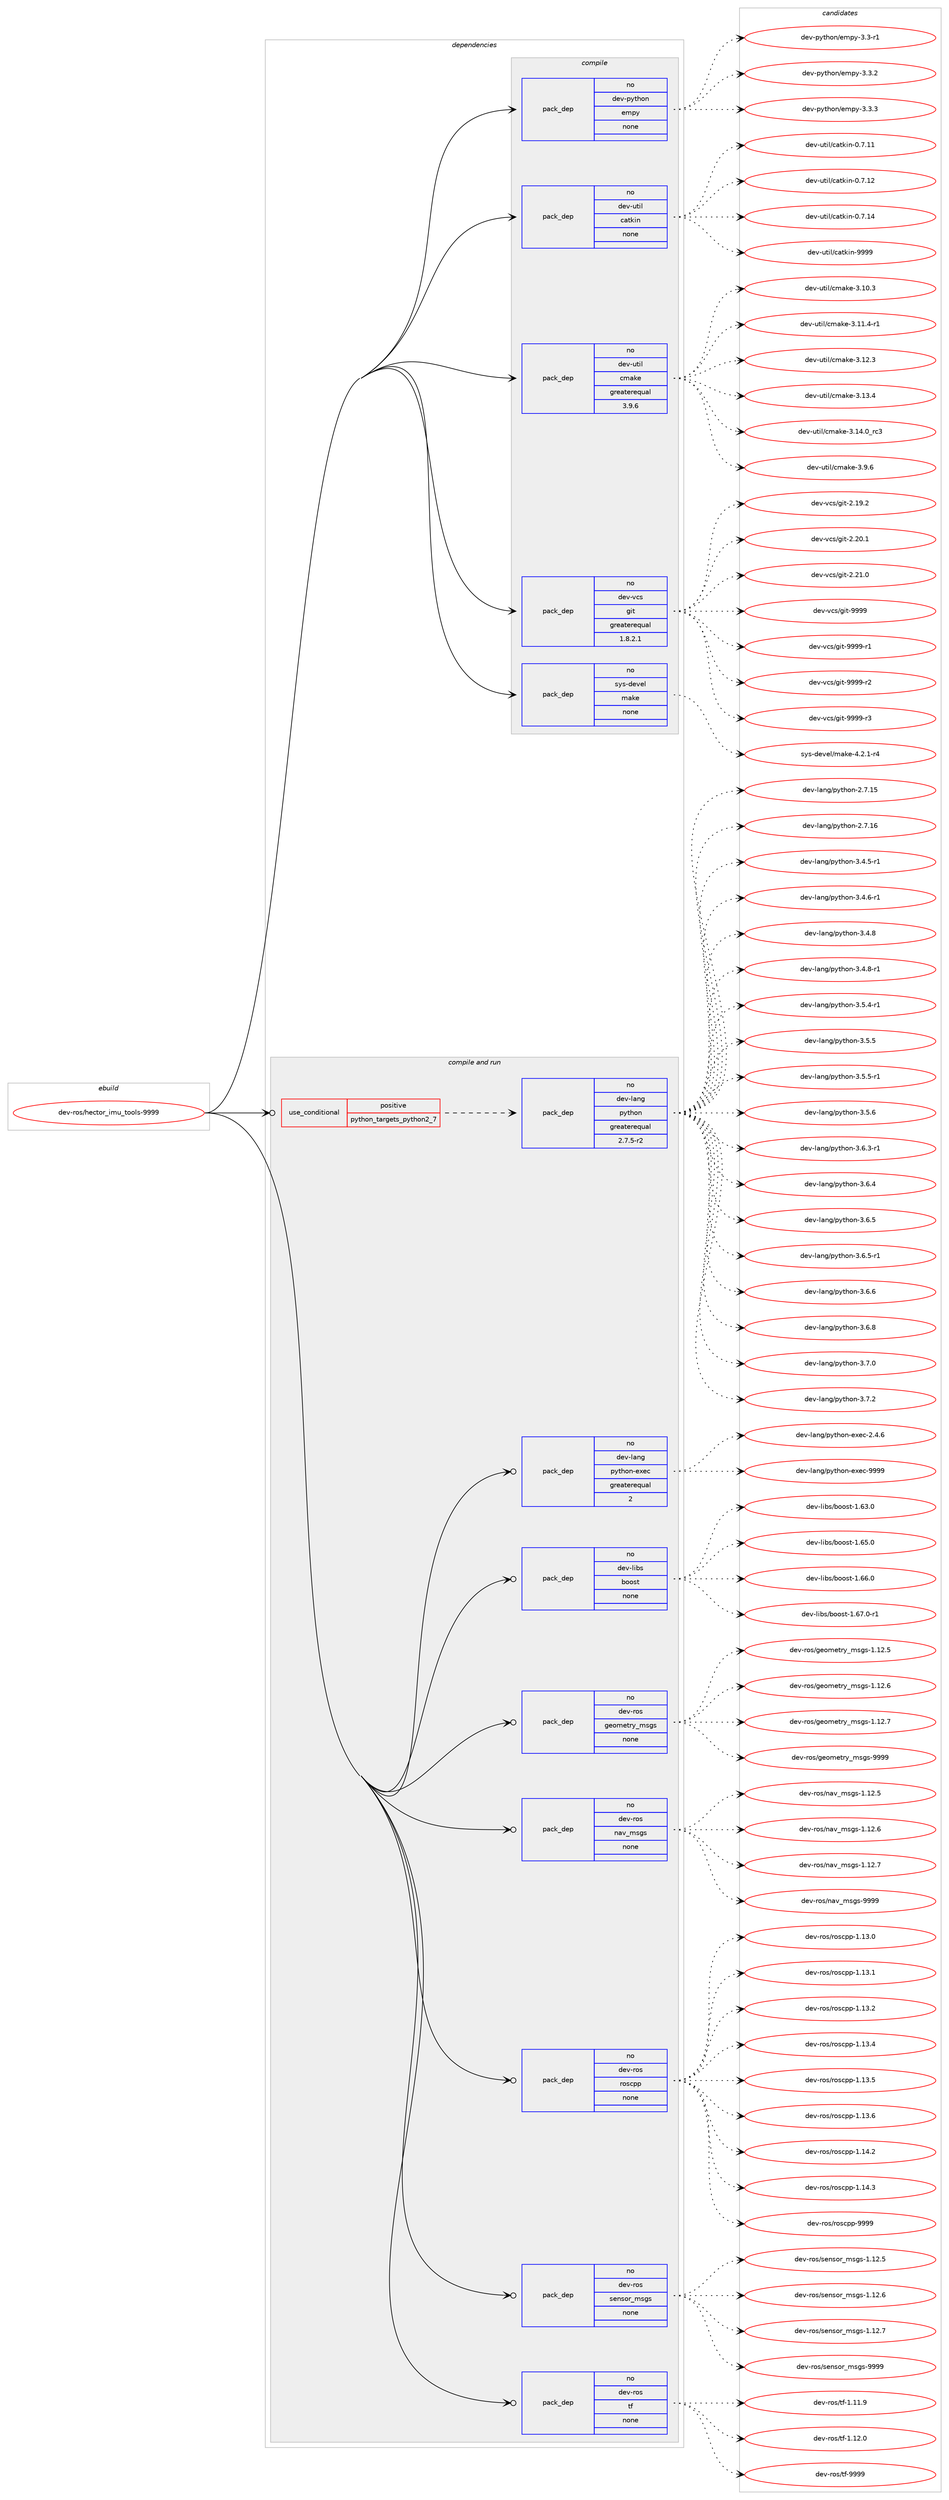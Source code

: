 digraph prolog {

# *************
# Graph options
# *************

newrank=true;
concentrate=true;
compound=true;
graph [rankdir=LR,fontname=Helvetica,fontsize=10,ranksep=1.5];#, ranksep=2.5, nodesep=0.2];
edge  [arrowhead=vee];
node  [fontname=Helvetica,fontsize=10];

# **********
# The ebuild
# **********

subgraph cluster_leftcol {
color=gray;
rank=same;
label=<<i>ebuild</i>>;
id [label="dev-ros/hector_imu_tools-9999", color=red, width=4, href="../dev-ros/hector_imu_tools-9999.svg"];
}

# ****************
# The dependencies
# ****************

subgraph cluster_midcol {
color=gray;
label=<<i>dependencies</i>>;
subgraph cluster_compile {
fillcolor="#eeeeee";
style=filled;
label=<<i>compile</i>>;
subgraph pack1044971 {
dependency1456993 [label=<<TABLE BORDER="0" CELLBORDER="1" CELLSPACING="0" CELLPADDING="4" WIDTH="220"><TR><TD ROWSPAN="6" CELLPADDING="30">pack_dep</TD></TR><TR><TD WIDTH="110">no</TD></TR><TR><TD>dev-python</TD></TR><TR><TD>empy</TD></TR><TR><TD>none</TD></TR><TR><TD></TD></TR></TABLE>>, shape=none, color=blue];
}
id:e -> dependency1456993:w [weight=20,style="solid",arrowhead="vee"];
subgraph pack1044972 {
dependency1456994 [label=<<TABLE BORDER="0" CELLBORDER="1" CELLSPACING="0" CELLPADDING="4" WIDTH="220"><TR><TD ROWSPAN="6" CELLPADDING="30">pack_dep</TD></TR><TR><TD WIDTH="110">no</TD></TR><TR><TD>dev-util</TD></TR><TR><TD>catkin</TD></TR><TR><TD>none</TD></TR><TR><TD></TD></TR></TABLE>>, shape=none, color=blue];
}
id:e -> dependency1456994:w [weight=20,style="solid",arrowhead="vee"];
subgraph pack1044973 {
dependency1456995 [label=<<TABLE BORDER="0" CELLBORDER="1" CELLSPACING="0" CELLPADDING="4" WIDTH="220"><TR><TD ROWSPAN="6" CELLPADDING="30">pack_dep</TD></TR><TR><TD WIDTH="110">no</TD></TR><TR><TD>dev-util</TD></TR><TR><TD>cmake</TD></TR><TR><TD>greaterequal</TD></TR><TR><TD>3.9.6</TD></TR></TABLE>>, shape=none, color=blue];
}
id:e -> dependency1456995:w [weight=20,style="solid",arrowhead="vee"];
subgraph pack1044974 {
dependency1456996 [label=<<TABLE BORDER="0" CELLBORDER="1" CELLSPACING="0" CELLPADDING="4" WIDTH="220"><TR><TD ROWSPAN="6" CELLPADDING="30">pack_dep</TD></TR><TR><TD WIDTH="110">no</TD></TR><TR><TD>dev-vcs</TD></TR><TR><TD>git</TD></TR><TR><TD>greaterequal</TD></TR><TR><TD>1.8.2.1</TD></TR></TABLE>>, shape=none, color=blue];
}
id:e -> dependency1456996:w [weight=20,style="solid",arrowhead="vee"];
subgraph pack1044975 {
dependency1456997 [label=<<TABLE BORDER="0" CELLBORDER="1" CELLSPACING="0" CELLPADDING="4" WIDTH="220"><TR><TD ROWSPAN="6" CELLPADDING="30">pack_dep</TD></TR><TR><TD WIDTH="110">no</TD></TR><TR><TD>sys-devel</TD></TR><TR><TD>make</TD></TR><TR><TD>none</TD></TR><TR><TD></TD></TR></TABLE>>, shape=none, color=blue];
}
id:e -> dependency1456997:w [weight=20,style="solid",arrowhead="vee"];
}
subgraph cluster_compileandrun {
fillcolor="#eeeeee";
style=filled;
label=<<i>compile and run</i>>;
subgraph cond388632 {
dependency1456998 [label=<<TABLE BORDER="0" CELLBORDER="1" CELLSPACING="0" CELLPADDING="4"><TR><TD ROWSPAN="3" CELLPADDING="10">use_conditional</TD></TR><TR><TD>positive</TD></TR><TR><TD>python_targets_python2_7</TD></TR></TABLE>>, shape=none, color=red];
subgraph pack1044976 {
dependency1456999 [label=<<TABLE BORDER="0" CELLBORDER="1" CELLSPACING="0" CELLPADDING="4" WIDTH="220"><TR><TD ROWSPAN="6" CELLPADDING="30">pack_dep</TD></TR><TR><TD WIDTH="110">no</TD></TR><TR><TD>dev-lang</TD></TR><TR><TD>python</TD></TR><TR><TD>greaterequal</TD></TR><TR><TD>2.7.5-r2</TD></TR></TABLE>>, shape=none, color=blue];
}
dependency1456998:e -> dependency1456999:w [weight=20,style="dashed",arrowhead="vee"];
}
id:e -> dependency1456998:w [weight=20,style="solid",arrowhead="odotvee"];
subgraph pack1044977 {
dependency1457000 [label=<<TABLE BORDER="0" CELLBORDER="1" CELLSPACING="0" CELLPADDING="4" WIDTH="220"><TR><TD ROWSPAN="6" CELLPADDING="30">pack_dep</TD></TR><TR><TD WIDTH="110">no</TD></TR><TR><TD>dev-lang</TD></TR><TR><TD>python-exec</TD></TR><TR><TD>greaterequal</TD></TR><TR><TD>2</TD></TR></TABLE>>, shape=none, color=blue];
}
id:e -> dependency1457000:w [weight=20,style="solid",arrowhead="odotvee"];
subgraph pack1044978 {
dependency1457001 [label=<<TABLE BORDER="0" CELLBORDER="1" CELLSPACING="0" CELLPADDING="4" WIDTH="220"><TR><TD ROWSPAN="6" CELLPADDING="30">pack_dep</TD></TR><TR><TD WIDTH="110">no</TD></TR><TR><TD>dev-libs</TD></TR><TR><TD>boost</TD></TR><TR><TD>none</TD></TR><TR><TD></TD></TR></TABLE>>, shape=none, color=blue];
}
id:e -> dependency1457001:w [weight=20,style="solid",arrowhead="odotvee"];
subgraph pack1044979 {
dependency1457002 [label=<<TABLE BORDER="0" CELLBORDER="1" CELLSPACING="0" CELLPADDING="4" WIDTH="220"><TR><TD ROWSPAN="6" CELLPADDING="30">pack_dep</TD></TR><TR><TD WIDTH="110">no</TD></TR><TR><TD>dev-ros</TD></TR><TR><TD>geometry_msgs</TD></TR><TR><TD>none</TD></TR><TR><TD></TD></TR></TABLE>>, shape=none, color=blue];
}
id:e -> dependency1457002:w [weight=20,style="solid",arrowhead="odotvee"];
subgraph pack1044980 {
dependency1457003 [label=<<TABLE BORDER="0" CELLBORDER="1" CELLSPACING="0" CELLPADDING="4" WIDTH="220"><TR><TD ROWSPAN="6" CELLPADDING="30">pack_dep</TD></TR><TR><TD WIDTH="110">no</TD></TR><TR><TD>dev-ros</TD></TR><TR><TD>nav_msgs</TD></TR><TR><TD>none</TD></TR><TR><TD></TD></TR></TABLE>>, shape=none, color=blue];
}
id:e -> dependency1457003:w [weight=20,style="solid",arrowhead="odotvee"];
subgraph pack1044981 {
dependency1457004 [label=<<TABLE BORDER="0" CELLBORDER="1" CELLSPACING="0" CELLPADDING="4" WIDTH="220"><TR><TD ROWSPAN="6" CELLPADDING="30">pack_dep</TD></TR><TR><TD WIDTH="110">no</TD></TR><TR><TD>dev-ros</TD></TR><TR><TD>roscpp</TD></TR><TR><TD>none</TD></TR><TR><TD></TD></TR></TABLE>>, shape=none, color=blue];
}
id:e -> dependency1457004:w [weight=20,style="solid",arrowhead="odotvee"];
subgraph pack1044982 {
dependency1457005 [label=<<TABLE BORDER="0" CELLBORDER="1" CELLSPACING="0" CELLPADDING="4" WIDTH="220"><TR><TD ROWSPAN="6" CELLPADDING="30">pack_dep</TD></TR><TR><TD WIDTH="110">no</TD></TR><TR><TD>dev-ros</TD></TR><TR><TD>sensor_msgs</TD></TR><TR><TD>none</TD></TR><TR><TD></TD></TR></TABLE>>, shape=none, color=blue];
}
id:e -> dependency1457005:w [weight=20,style="solid",arrowhead="odotvee"];
subgraph pack1044983 {
dependency1457006 [label=<<TABLE BORDER="0" CELLBORDER="1" CELLSPACING="0" CELLPADDING="4" WIDTH="220"><TR><TD ROWSPAN="6" CELLPADDING="30">pack_dep</TD></TR><TR><TD WIDTH="110">no</TD></TR><TR><TD>dev-ros</TD></TR><TR><TD>tf</TD></TR><TR><TD>none</TD></TR><TR><TD></TD></TR></TABLE>>, shape=none, color=blue];
}
id:e -> dependency1457006:w [weight=20,style="solid",arrowhead="odotvee"];
}
subgraph cluster_run {
fillcolor="#eeeeee";
style=filled;
label=<<i>run</i>>;
}
}

# **************
# The candidates
# **************

subgraph cluster_choices {
rank=same;
color=gray;
label=<<i>candidates</i>>;

subgraph choice1044971 {
color=black;
nodesep=1;
choice1001011184511212111610411111047101109112121455146514511449 [label="dev-python/empy-3.3-r1", color=red, width=4,href="../dev-python/empy-3.3-r1.svg"];
choice1001011184511212111610411111047101109112121455146514650 [label="dev-python/empy-3.3.2", color=red, width=4,href="../dev-python/empy-3.3.2.svg"];
choice1001011184511212111610411111047101109112121455146514651 [label="dev-python/empy-3.3.3", color=red, width=4,href="../dev-python/empy-3.3.3.svg"];
dependency1456993:e -> choice1001011184511212111610411111047101109112121455146514511449:w [style=dotted,weight="100"];
dependency1456993:e -> choice1001011184511212111610411111047101109112121455146514650:w [style=dotted,weight="100"];
dependency1456993:e -> choice1001011184511212111610411111047101109112121455146514651:w [style=dotted,weight="100"];
}
subgraph choice1044972 {
color=black;
nodesep=1;
choice1001011184511711610510847999711610710511045484655464949 [label="dev-util/catkin-0.7.11", color=red, width=4,href="../dev-util/catkin-0.7.11.svg"];
choice1001011184511711610510847999711610710511045484655464950 [label="dev-util/catkin-0.7.12", color=red, width=4,href="../dev-util/catkin-0.7.12.svg"];
choice1001011184511711610510847999711610710511045484655464952 [label="dev-util/catkin-0.7.14", color=red, width=4,href="../dev-util/catkin-0.7.14.svg"];
choice100101118451171161051084799971161071051104557575757 [label="dev-util/catkin-9999", color=red, width=4,href="../dev-util/catkin-9999.svg"];
dependency1456994:e -> choice1001011184511711610510847999711610710511045484655464949:w [style=dotted,weight="100"];
dependency1456994:e -> choice1001011184511711610510847999711610710511045484655464950:w [style=dotted,weight="100"];
dependency1456994:e -> choice1001011184511711610510847999711610710511045484655464952:w [style=dotted,weight="100"];
dependency1456994:e -> choice100101118451171161051084799971161071051104557575757:w [style=dotted,weight="100"];
}
subgraph choice1044973 {
color=black;
nodesep=1;
choice1001011184511711610510847991099710710145514649484651 [label="dev-util/cmake-3.10.3", color=red, width=4,href="../dev-util/cmake-3.10.3.svg"];
choice10010111845117116105108479910997107101455146494946524511449 [label="dev-util/cmake-3.11.4-r1", color=red, width=4,href="../dev-util/cmake-3.11.4-r1.svg"];
choice1001011184511711610510847991099710710145514649504651 [label="dev-util/cmake-3.12.3", color=red, width=4,href="../dev-util/cmake-3.12.3.svg"];
choice1001011184511711610510847991099710710145514649514652 [label="dev-util/cmake-3.13.4", color=red, width=4,href="../dev-util/cmake-3.13.4.svg"];
choice1001011184511711610510847991099710710145514649524648951149951 [label="dev-util/cmake-3.14.0_rc3", color=red, width=4,href="../dev-util/cmake-3.14.0_rc3.svg"];
choice10010111845117116105108479910997107101455146574654 [label="dev-util/cmake-3.9.6", color=red, width=4,href="../dev-util/cmake-3.9.6.svg"];
dependency1456995:e -> choice1001011184511711610510847991099710710145514649484651:w [style=dotted,weight="100"];
dependency1456995:e -> choice10010111845117116105108479910997107101455146494946524511449:w [style=dotted,weight="100"];
dependency1456995:e -> choice1001011184511711610510847991099710710145514649504651:w [style=dotted,weight="100"];
dependency1456995:e -> choice1001011184511711610510847991099710710145514649514652:w [style=dotted,weight="100"];
dependency1456995:e -> choice1001011184511711610510847991099710710145514649524648951149951:w [style=dotted,weight="100"];
dependency1456995:e -> choice10010111845117116105108479910997107101455146574654:w [style=dotted,weight="100"];
}
subgraph choice1044974 {
color=black;
nodesep=1;
choice10010111845118991154710310511645504649574650 [label="dev-vcs/git-2.19.2", color=red, width=4,href="../dev-vcs/git-2.19.2.svg"];
choice10010111845118991154710310511645504650484649 [label="dev-vcs/git-2.20.1", color=red, width=4,href="../dev-vcs/git-2.20.1.svg"];
choice10010111845118991154710310511645504650494648 [label="dev-vcs/git-2.21.0", color=red, width=4,href="../dev-vcs/git-2.21.0.svg"];
choice1001011184511899115471031051164557575757 [label="dev-vcs/git-9999", color=red, width=4,href="../dev-vcs/git-9999.svg"];
choice10010111845118991154710310511645575757574511449 [label="dev-vcs/git-9999-r1", color=red, width=4,href="../dev-vcs/git-9999-r1.svg"];
choice10010111845118991154710310511645575757574511450 [label="dev-vcs/git-9999-r2", color=red, width=4,href="../dev-vcs/git-9999-r2.svg"];
choice10010111845118991154710310511645575757574511451 [label="dev-vcs/git-9999-r3", color=red, width=4,href="../dev-vcs/git-9999-r3.svg"];
dependency1456996:e -> choice10010111845118991154710310511645504649574650:w [style=dotted,weight="100"];
dependency1456996:e -> choice10010111845118991154710310511645504650484649:w [style=dotted,weight="100"];
dependency1456996:e -> choice10010111845118991154710310511645504650494648:w [style=dotted,weight="100"];
dependency1456996:e -> choice1001011184511899115471031051164557575757:w [style=dotted,weight="100"];
dependency1456996:e -> choice10010111845118991154710310511645575757574511449:w [style=dotted,weight="100"];
dependency1456996:e -> choice10010111845118991154710310511645575757574511450:w [style=dotted,weight="100"];
dependency1456996:e -> choice10010111845118991154710310511645575757574511451:w [style=dotted,weight="100"];
}
subgraph choice1044975 {
color=black;
nodesep=1;
choice1151211154510010111810110847109971071014552465046494511452 [label="sys-devel/make-4.2.1-r4", color=red, width=4,href="../sys-devel/make-4.2.1-r4.svg"];
dependency1456997:e -> choice1151211154510010111810110847109971071014552465046494511452:w [style=dotted,weight="100"];
}
subgraph choice1044976 {
color=black;
nodesep=1;
choice10010111845108971101034711212111610411111045504655464953 [label="dev-lang/python-2.7.15", color=red, width=4,href="../dev-lang/python-2.7.15.svg"];
choice10010111845108971101034711212111610411111045504655464954 [label="dev-lang/python-2.7.16", color=red, width=4,href="../dev-lang/python-2.7.16.svg"];
choice1001011184510897110103471121211161041111104551465246534511449 [label="dev-lang/python-3.4.5-r1", color=red, width=4,href="../dev-lang/python-3.4.5-r1.svg"];
choice1001011184510897110103471121211161041111104551465246544511449 [label="dev-lang/python-3.4.6-r1", color=red, width=4,href="../dev-lang/python-3.4.6-r1.svg"];
choice100101118451089711010347112121116104111110455146524656 [label="dev-lang/python-3.4.8", color=red, width=4,href="../dev-lang/python-3.4.8.svg"];
choice1001011184510897110103471121211161041111104551465246564511449 [label="dev-lang/python-3.4.8-r1", color=red, width=4,href="../dev-lang/python-3.4.8-r1.svg"];
choice1001011184510897110103471121211161041111104551465346524511449 [label="dev-lang/python-3.5.4-r1", color=red, width=4,href="../dev-lang/python-3.5.4-r1.svg"];
choice100101118451089711010347112121116104111110455146534653 [label="dev-lang/python-3.5.5", color=red, width=4,href="../dev-lang/python-3.5.5.svg"];
choice1001011184510897110103471121211161041111104551465346534511449 [label="dev-lang/python-3.5.5-r1", color=red, width=4,href="../dev-lang/python-3.5.5-r1.svg"];
choice100101118451089711010347112121116104111110455146534654 [label="dev-lang/python-3.5.6", color=red, width=4,href="../dev-lang/python-3.5.6.svg"];
choice1001011184510897110103471121211161041111104551465446514511449 [label="dev-lang/python-3.6.3-r1", color=red, width=4,href="../dev-lang/python-3.6.3-r1.svg"];
choice100101118451089711010347112121116104111110455146544652 [label="dev-lang/python-3.6.4", color=red, width=4,href="../dev-lang/python-3.6.4.svg"];
choice100101118451089711010347112121116104111110455146544653 [label="dev-lang/python-3.6.5", color=red, width=4,href="../dev-lang/python-3.6.5.svg"];
choice1001011184510897110103471121211161041111104551465446534511449 [label="dev-lang/python-3.6.5-r1", color=red, width=4,href="../dev-lang/python-3.6.5-r1.svg"];
choice100101118451089711010347112121116104111110455146544654 [label="dev-lang/python-3.6.6", color=red, width=4,href="../dev-lang/python-3.6.6.svg"];
choice100101118451089711010347112121116104111110455146544656 [label="dev-lang/python-3.6.8", color=red, width=4,href="../dev-lang/python-3.6.8.svg"];
choice100101118451089711010347112121116104111110455146554648 [label="dev-lang/python-3.7.0", color=red, width=4,href="../dev-lang/python-3.7.0.svg"];
choice100101118451089711010347112121116104111110455146554650 [label="dev-lang/python-3.7.2", color=red, width=4,href="../dev-lang/python-3.7.2.svg"];
dependency1456999:e -> choice10010111845108971101034711212111610411111045504655464953:w [style=dotted,weight="100"];
dependency1456999:e -> choice10010111845108971101034711212111610411111045504655464954:w [style=dotted,weight="100"];
dependency1456999:e -> choice1001011184510897110103471121211161041111104551465246534511449:w [style=dotted,weight="100"];
dependency1456999:e -> choice1001011184510897110103471121211161041111104551465246544511449:w [style=dotted,weight="100"];
dependency1456999:e -> choice100101118451089711010347112121116104111110455146524656:w [style=dotted,weight="100"];
dependency1456999:e -> choice1001011184510897110103471121211161041111104551465246564511449:w [style=dotted,weight="100"];
dependency1456999:e -> choice1001011184510897110103471121211161041111104551465346524511449:w [style=dotted,weight="100"];
dependency1456999:e -> choice100101118451089711010347112121116104111110455146534653:w [style=dotted,weight="100"];
dependency1456999:e -> choice1001011184510897110103471121211161041111104551465346534511449:w [style=dotted,weight="100"];
dependency1456999:e -> choice100101118451089711010347112121116104111110455146534654:w [style=dotted,weight="100"];
dependency1456999:e -> choice1001011184510897110103471121211161041111104551465446514511449:w [style=dotted,weight="100"];
dependency1456999:e -> choice100101118451089711010347112121116104111110455146544652:w [style=dotted,weight="100"];
dependency1456999:e -> choice100101118451089711010347112121116104111110455146544653:w [style=dotted,weight="100"];
dependency1456999:e -> choice1001011184510897110103471121211161041111104551465446534511449:w [style=dotted,weight="100"];
dependency1456999:e -> choice100101118451089711010347112121116104111110455146544654:w [style=dotted,weight="100"];
dependency1456999:e -> choice100101118451089711010347112121116104111110455146544656:w [style=dotted,weight="100"];
dependency1456999:e -> choice100101118451089711010347112121116104111110455146554648:w [style=dotted,weight="100"];
dependency1456999:e -> choice100101118451089711010347112121116104111110455146554650:w [style=dotted,weight="100"];
}
subgraph choice1044977 {
color=black;
nodesep=1;
choice1001011184510897110103471121211161041111104510112010199455046524654 [label="dev-lang/python-exec-2.4.6", color=red, width=4,href="../dev-lang/python-exec-2.4.6.svg"];
choice10010111845108971101034711212111610411111045101120101994557575757 [label="dev-lang/python-exec-9999", color=red, width=4,href="../dev-lang/python-exec-9999.svg"];
dependency1457000:e -> choice1001011184510897110103471121211161041111104510112010199455046524654:w [style=dotted,weight="100"];
dependency1457000:e -> choice10010111845108971101034711212111610411111045101120101994557575757:w [style=dotted,weight="100"];
}
subgraph choice1044978 {
color=black;
nodesep=1;
choice1001011184510810598115479811111111511645494654514648 [label="dev-libs/boost-1.63.0", color=red, width=4,href="../dev-libs/boost-1.63.0.svg"];
choice1001011184510810598115479811111111511645494654534648 [label="dev-libs/boost-1.65.0", color=red, width=4,href="../dev-libs/boost-1.65.0.svg"];
choice1001011184510810598115479811111111511645494654544648 [label="dev-libs/boost-1.66.0", color=red, width=4,href="../dev-libs/boost-1.66.0.svg"];
choice10010111845108105981154798111111115116454946545546484511449 [label="dev-libs/boost-1.67.0-r1", color=red, width=4,href="../dev-libs/boost-1.67.0-r1.svg"];
dependency1457001:e -> choice1001011184510810598115479811111111511645494654514648:w [style=dotted,weight="100"];
dependency1457001:e -> choice1001011184510810598115479811111111511645494654534648:w [style=dotted,weight="100"];
dependency1457001:e -> choice1001011184510810598115479811111111511645494654544648:w [style=dotted,weight="100"];
dependency1457001:e -> choice10010111845108105981154798111111115116454946545546484511449:w [style=dotted,weight="100"];
}
subgraph choice1044979 {
color=black;
nodesep=1;
choice10010111845114111115471031011111091011161141219510911510311545494649504653 [label="dev-ros/geometry_msgs-1.12.5", color=red, width=4,href="../dev-ros/geometry_msgs-1.12.5.svg"];
choice10010111845114111115471031011111091011161141219510911510311545494649504654 [label="dev-ros/geometry_msgs-1.12.6", color=red, width=4,href="../dev-ros/geometry_msgs-1.12.6.svg"];
choice10010111845114111115471031011111091011161141219510911510311545494649504655 [label="dev-ros/geometry_msgs-1.12.7", color=red, width=4,href="../dev-ros/geometry_msgs-1.12.7.svg"];
choice1001011184511411111547103101111109101116114121951091151031154557575757 [label="dev-ros/geometry_msgs-9999", color=red, width=4,href="../dev-ros/geometry_msgs-9999.svg"];
dependency1457002:e -> choice10010111845114111115471031011111091011161141219510911510311545494649504653:w [style=dotted,weight="100"];
dependency1457002:e -> choice10010111845114111115471031011111091011161141219510911510311545494649504654:w [style=dotted,weight="100"];
dependency1457002:e -> choice10010111845114111115471031011111091011161141219510911510311545494649504655:w [style=dotted,weight="100"];
dependency1457002:e -> choice1001011184511411111547103101111109101116114121951091151031154557575757:w [style=dotted,weight="100"];
}
subgraph choice1044980 {
color=black;
nodesep=1;
choice1001011184511411111547110971189510911510311545494649504653 [label="dev-ros/nav_msgs-1.12.5", color=red, width=4,href="../dev-ros/nav_msgs-1.12.5.svg"];
choice1001011184511411111547110971189510911510311545494649504654 [label="dev-ros/nav_msgs-1.12.6", color=red, width=4,href="../dev-ros/nav_msgs-1.12.6.svg"];
choice1001011184511411111547110971189510911510311545494649504655 [label="dev-ros/nav_msgs-1.12.7", color=red, width=4,href="../dev-ros/nav_msgs-1.12.7.svg"];
choice100101118451141111154711097118951091151031154557575757 [label="dev-ros/nav_msgs-9999", color=red, width=4,href="../dev-ros/nav_msgs-9999.svg"];
dependency1457003:e -> choice1001011184511411111547110971189510911510311545494649504653:w [style=dotted,weight="100"];
dependency1457003:e -> choice1001011184511411111547110971189510911510311545494649504654:w [style=dotted,weight="100"];
dependency1457003:e -> choice1001011184511411111547110971189510911510311545494649504655:w [style=dotted,weight="100"];
dependency1457003:e -> choice100101118451141111154711097118951091151031154557575757:w [style=dotted,weight="100"];
}
subgraph choice1044981 {
color=black;
nodesep=1;
choice10010111845114111115471141111159911211245494649514648 [label="dev-ros/roscpp-1.13.0", color=red, width=4,href="../dev-ros/roscpp-1.13.0.svg"];
choice10010111845114111115471141111159911211245494649514649 [label="dev-ros/roscpp-1.13.1", color=red, width=4,href="../dev-ros/roscpp-1.13.1.svg"];
choice10010111845114111115471141111159911211245494649514650 [label="dev-ros/roscpp-1.13.2", color=red, width=4,href="../dev-ros/roscpp-1.13.2.svg"];
choice10010111845114111115471141111159911211245494649514652 [label="dev-ros/roscpp-1.13.4", color=red, width=4,href="../dev-ros/roscpp-1.13.4.svg"];
choice10010111845114111115471141111159911211245494649514653 [label="dev-ros/roscpp-1.13.5", color=red, width=4,href="../dev-ros/roscpp-1.13.5.svg"];
choice10010111845114111115471141111159911211245494649514654 [label="dev-ros/roscpp-1.13.6", color=red, width=4,href="../dev-ros/roscpp-1.13.6.svg"];
choice10010111845114111115471141111159911211245494649524650 [label="dev-ros/roscpp-1.14.2", color=red, width=4,href="../dev-ros/roscpp-1.14.2.svg"];
choice10010111845114111115471141111159911211245494649524651 [label="dev-ros/roscpp-1.14.3", color=red, width=4,href="../dev-ros/roscpp-1.14.3.svg"];
choice1001011184511411111547114111115991121124557575757 [label="dev-ros/roscpp-9999", color=red, width=4,href="../dev-ros/roscpp-9999.svg"];
dependency1457004:e -> choice10010111845114111115471141111159911211245494649514648:w [style=dotted,weight="100"];
dependency1457004:e -> choice10010111845114111115471141111159911211245494649514649:w [style=dotted,weight="100"];
dependency1457004:e -> choice10010111845114111115471141111159911211245494649514650:w [style=dotted,weight="100"];
dependency1457004:e -> choice10010111845114111115471141111159911211245494649514652:w [style=dotted,weight="100"];
dependency1457004:e -> choice10010111845114111115471141111159911211245494649514653:w [style=dotted,weight="100"];
dependency1457004:e -> choice10010111845114111115471141111159911211245494649514654:w [style=dotted,weight="100"];
dependency1457004:e -> choice10010111845114111115471141111159911211245494649524650:w [style=dotted,weight="100"];
dependency1457004:e -> choice10010111845114111115471141111159911211245494649524651:w [style=dotted,weight="100"];
dependency1457004:e -> choice1001011184511411111547114111115991121124557575757:w [style=dotted,weight="100"];
}
subgraph choice1044982 {
color=black;
nodesep=1;
choice10010111845114111115471151011101151111149510911510311545494649504653 [label="dev-ros/sensor_msgs-1.12.5", color=red, width=4,href="../dev-ros/sensor_msgs-1.12.5.svg"];
choice10010111845114111115471151011101151111149510911510311545494649504654 [label="dev-ros/sensor_msgs-1.12.6", color=red, width=4,href="../dev-ros/sensor_msgs-1.12.6.svg"];
choice10010111845114111115471151011101151111149510911510311545494649504655 [label="dev-ros/sensor_msgs-1.12.7", color=red, width=4,href="../dev-ros/sensor_msgs-1.12.7.svg"];
choice1001011184511411111547115101110115111114951091151031154557575757 [label="dev-ros/sensor_msgs-9999", color=red, width=4,href="../dev-ros/sensor_msgs-9999.svg"];
dependency1457005:e -> choice10010111845114111115471151011101151111149510911510311545494649504653:w [style=dotted,weight="100"];
dependency1457005:e -> choice10010111845114111115471151011101151111149510911510311545494649504654:w [style=dotted,weight="100"];
dependency1457005:e -> choice10010111845114111115471151011101151111149510911510311545494649504655:w [style=dotted,weight="100"];
dependency1457005:e -> choice1001011184511411111547115101110115111114951091151031154557575757:w [style=dotted,weight="100"];
}
subgraph choice1044983 {
color=black;
nodesep=1;
choice100101118451141111154711610245494649494657 [label="dev-ros/tf-1.11.9", color=red, width=4,href="../dev-ros/tf-1.11.9.svg"];
choice100101118451141111154711610245494649504648 [label="dev-ros/tf-1.12.0", color=red, width=4,href="../dev-ros/tf-1.12.0.svg"];
choice10010111845114111115471161024557575757 [label="dev-ros/tf-9999", color=red, width=4,href="../dev-ros/tf-9999.svg"];
dependency1457006:e -> choice100101118451141111154711610245494649494657:w [style=dotted,weight="100"];
dependency1457006:e -> choice100101118451141111154711610245494649504648:w [style=dotted,weight="100"];
dependency1457006:e -> choice10010111845114111115471161024557575757:w [style=dotted,weight="100"];
}
}

}
